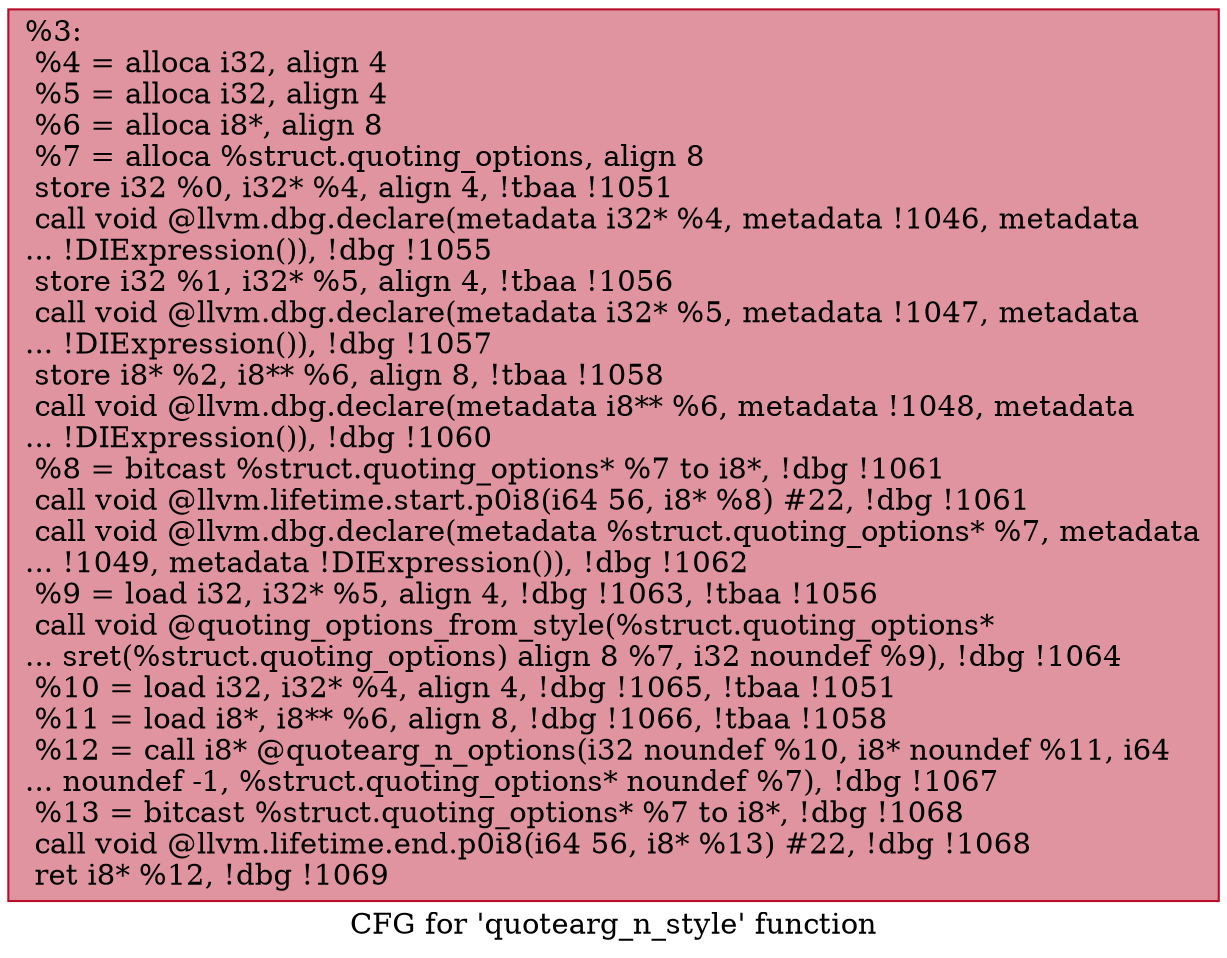 digraph "CFG for 'quotearg_n_style' function" {
	label="CFG for 'quotearg_n_style' function";

	Node0x1a4f800 [shape=record,color="#b70d28ff", style=filled, fillcolor="#b70d2870",label="{%3:\l  %4 = alloca i32, align 4\l  %5 = alloca i32, align 4\l  %6 = alloca i8*, align 8\l  %7 = alloca %struct.quoting_options, align 8\l  store i32 %0, i32* %4, align 4, !tbaa !1051\l  call void @llvm.dbg.declare(metadata i32* %4, metadata !1046, metadata\l... !DIExpression()), !dbg !1055\l  store i32 %1, i32* %5, align 4, !tbaa !1056\l  call void @llvm.dbg.declare(metadata i32* %5, metadata !1047, metadata\l... !DIExpression()), !dbg !1057\l  store i8* %2, i8** %6, align 8, !tbaa !1058\l  call void @llvm.dbg.declare(metadata i8** %6, metadata !1048, metadata\l... !DIExpression()), !dbg !1060\l  %8 = bitcast %struct.quoting_options* %7 to i8*, !dbg !1061\l  call void @llvm.lifetime.start.p0i8(i64 56, i8* %8) #22, !dbg !1061\l  call void @llvm.dbg.declare(metadata %struct.quoting_options* %7, metadata\l... !1049, metadata !DIExpression()), !dbg !1062\l  %9 = load i32, i32* %5, align 4, !dbg !1063, !tbaa !1056\l  call void @quoting_options_from_style(%struct.quoting_options*\l... sret(%struct.quoting_options) align 8 %7, i32 noundef %9), !dbg !1064\l  %10 = load i32, i32* %4, align 4, !dbg !1065, !tbaa !1051\l  %11 = load i8*, i8** %6, align 8, !dbg !1066, !tbaa !1058\l  %12 = call i8* @quotearg_n_options(i32 noundef %10, i8* noundef %11, i64\l... noundef -1, %struct.quoting_options* noundef %7), !dbg !1067\l  %13 = bitcast %struct.quoting_options* %7 to i8*, !dbg !1068\l  call void @llvm.lifetime.end.p0i8(i64 56, i8* %13) #22, !dbg !1068\l  ret i8* %12, !dbg !1069\l}"];
}
